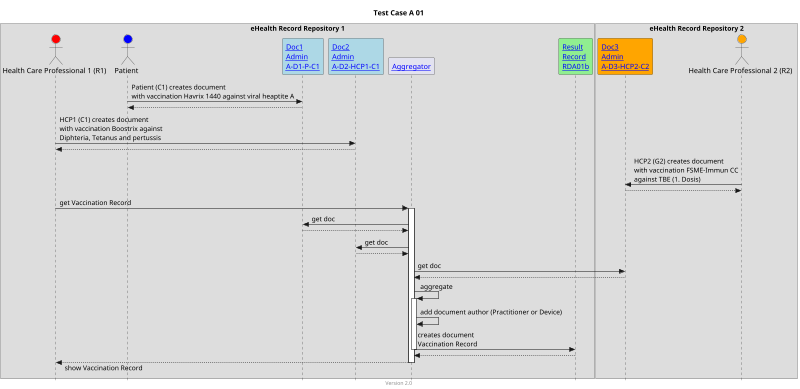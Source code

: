 @startuml
title Test Case A 01
footer Version 2.0
skinparam responseMessageBelowArrow true
skinparam style strictuml
scale max 800 width

box "eHealth Record Repository 1"
actor "Health Care Professional 1 (R1)" as HCP1_C1 #red
actor "Patient" as PAT #blue
participant "[[Bundle-A-D1-P-C1.html Doc1\nAdmin\nA-D1-P-C1]]" as Doc1 #lightblue
participant "[[Bundle-A-D2-HCP1-C1.html Doc2\nAdmin\nA-D2-HCP1-C1]]" as Doc2 #lightblue
participant "[[aggregator.html Aggregator]]" as AGG
participant "[[Bundle-RDA01b.html Result\nRecord\nRDA01b]]" as RES #lightgreen
end box

box "eHealth Record Repository 2"
participant "[[Bundle-A-D3-HCP2-C2.html Doc3\nAdmin\nA-D3-HCP2-C2]]" as Doc3 #orange
actor "Health Care Professional 2 (R2)" as HCP2_C2 #orange
end box

PAT -> Doc1: Patient (C1) creates document\nwith vaccination Havrix 1440 against viral heaptite A
PAT <-- Doc1

HCP1_C1 -> Doc2: HCP1 (C1) creates document\nwith vaccination Boostrix against\nDiphteria, Tetanus and pertussis
HCP1_C1 <-- Doc2

HCP2_C2 -> Doc3: HCP2 (G2) creates document\nwith vaccination FSME-Immun CC\nagainst TBE (1. Dosis)
HCP2_C2 <-- Doc3:

HCP1_C1 -> AGG: get Vaccination Record
activate AGG
AGG -> Doc1: get doc
AGG <-- Doc1
AGG -> Doc2: get doc
AGG <-- Doc2
AGG -> Doc3: get doc
AGG <-- Doc3

AGG -> AGG: aggregate
activate AGG
AGG -> AGG: add document author (Practitioner or Device)
AGG -> RES: creates document\nVaccination Record 
deactivate AGG
AGG <-- RES
HCP1_C1 <-- AGG: show Vaccination Record
deactivate AGG


@enduml
